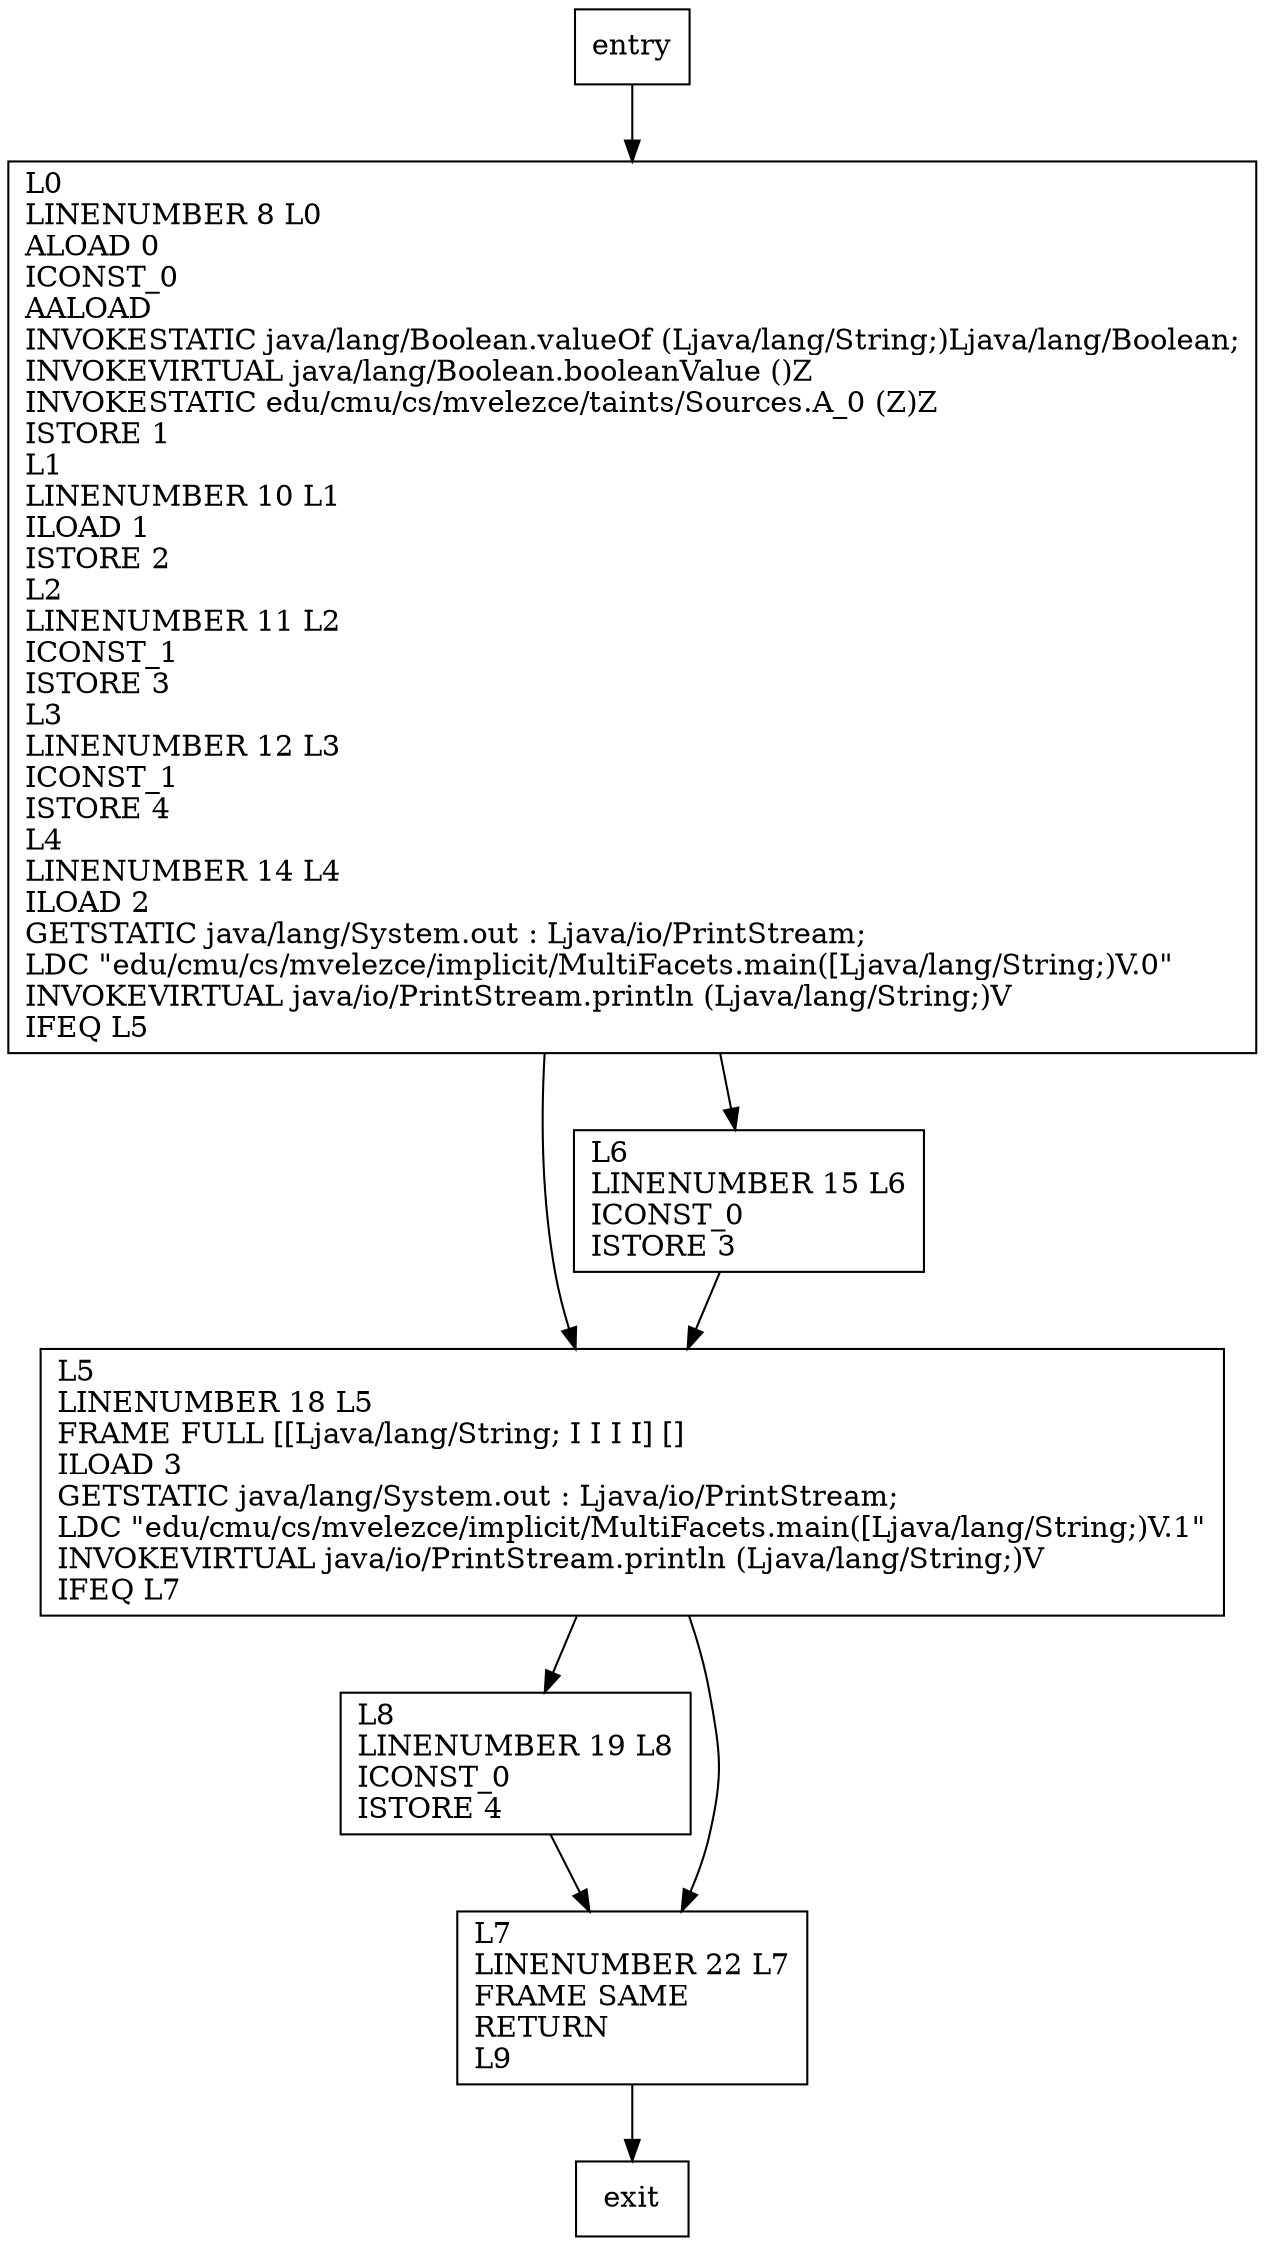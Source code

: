 digraph main {
node [shape=record];
667026744 [label="L8\lLINENUMBER 19 L8\lICONST_0\lISTORE 4\l"];
507084503 [label="L0\lLINENUMBER 8 L0\lALOAD 0\lICONST_0\lAALOAD\lINVOKESTATIC java/lang/Boolean.valueOf (Ljava/lang/String;)Ljava/lang/Boolean;\lINVOKEVIRTUAL java/lang/Boolean.booleanValue ()Z\lINVOKESTATIC edu/cmu/cs/mvelezce/taints/Sources.A_0 (Z)Z\lISTORE 1\lL1\lLINENUMBER 10 L1\lILOAD 1\lISTORE 2\lL2\lLINENUMBER 11 L2\lICONST_1\lISTORE 3\lL3\lLINENUMBER 12 L3\lICONST_1\lISTORE 4\lL4\lLINENUMBER 14 L4\lILOAD 2\lGETSTATIC java/lang/System.out : Ljava/io/PrintStream;\lLDC \"edu/cmu/cs/mvelezce/implicit/MultiFacets.main([Ljava/lang/String;)V.0\"\lINVOKEVIRTUAL java/io/PrintStream.println (Ljava/lang/String;)V\lIFEQ L5\l"];
1225439493 [label="L5\lLINENUMBER 18 L5\lFRAME FULL [[Ljava/lang/String; I I I I] []\lILOAD 3\lGETSTATIC java/lang/System.out : Ljava/io/PrintStream;\lLDC \"edu/cmu/cs/mvelezce/implicit/MultiFacets.main([Ljava/lang/String;)V.1\"\lINVOKEVIRTUAL java/io/PrintStream.println (Ljava/lang/String;)V\lIFEQ L7\l"];
1454127753 [label="L6\lLINENUMBER 15 L6\lICONST_0\lISTORE 3\l"];
1926764753 [label="L7\lLINENUMBER 22 L7\lFRAME SAME\lRETURN\lL9\l"];
entry;
exit;
entry -> 507084503;
667026744 -> 1926764753;
507084503 -> 1225439493;
507084503 -> 1454127753;
1225439493 -> 667026744;
1225439493 -> 1926764753;
1454127753 -> 1225439493;
1926764753 -> exit;
}
